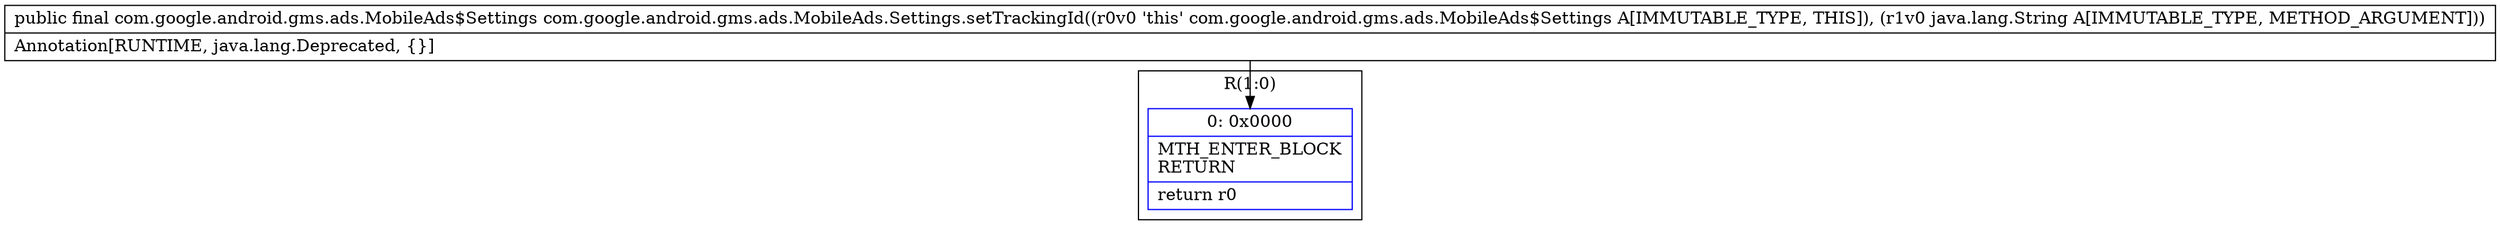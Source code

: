 digraph "CFG forcom.google.android.gms.ads.MobileAds.Settings.setTrackingId(Ljava\/lang\/String;)Lcom\/google\/android\/gms\/ads\/MobileAds$Settings;" {
subgraph cluster_Region_1878526843 {
label = "R(1:0)";
node [shape=record,color=blue];
Node_0 [shape=record,label="{0\:\ 0x0000|MTH_ENTER_BLOCK\lRETURN\l|return r0\l}"];
}
MethodNode[shape=record,label="{public final com.google.android.gms.ads.MobileAds$Settings com.google.android.gms.ads.MobileAds.Settings.setTrackingId((r0v0 'this' com.google.android.gms.ads.MobileAds$Settings A[IMMUTABLE_TYPE, THIS]), (r1v0 java.lang.String A[IMMUTABLE_TYPE, METHOD_ARGUMENT]))  | Annotation[RUNTIME, java.lang.Deprecated, \{\}]\l}"];
MethodNode -> Node_0;
}

